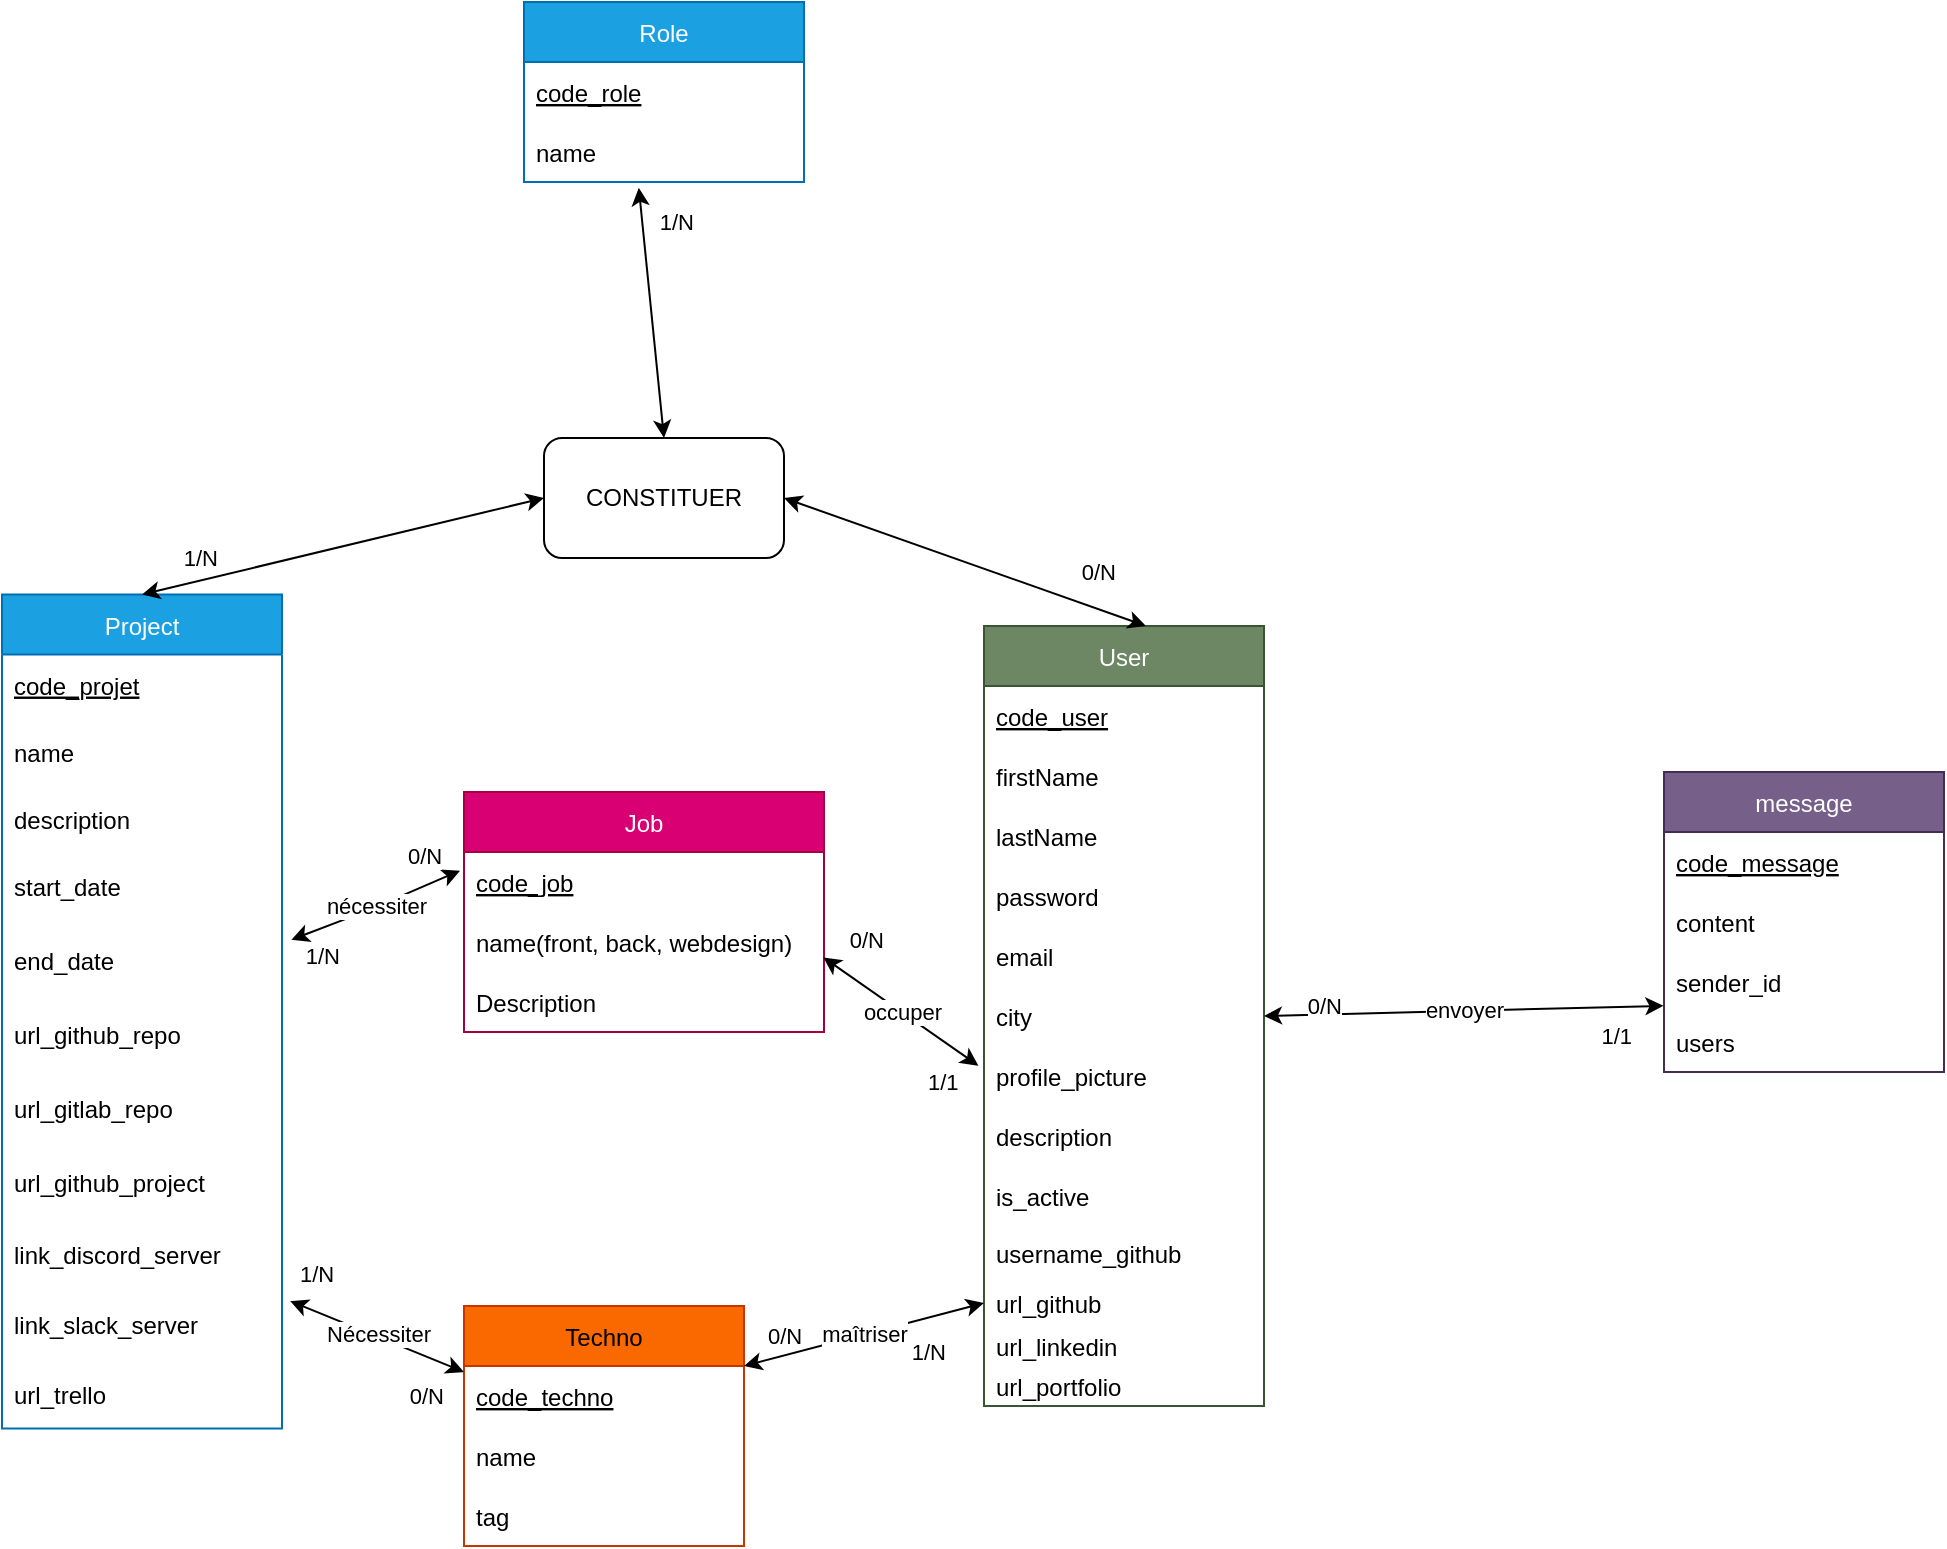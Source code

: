 <mxfile>
    <diagram id="3xxxpGB8uzVEkUUVOhj-" name="Page-1">
        <mxGraphModel dx="2209" dy="2198" grid="0" gridSize="10" guides="1" tooltips="1" connect="1" arrows="1" fold="1" page="0" pageScale="1" pageWidth="827" pageHeight="1169" math="0" shadow="0">
            <root>
                <mxCell id="0"/>
                <mxCell id="1" parent="0"/>
                <mxCell id="2" value="Job" style="swimlane;fontStyle=0;childLayout=stackLayout;horizontal=1;startSize=30;horizontalStack=0;resizeParent=1;resizeParentMax=0;resizeLast=0;collapsible=1;marginBottom=0;fillColor=#d80073;fontColor=#ffffff;strokeColor=#A50040;" parent="1" vertex="1">
                    <mxGeometry x="-170" y="-230" width="180" height="120" as="geometry"/>
                </mxCell>
                <mxCell id="3" value="code_job" style="text;strokeColor=none;fillColor=none;align=left;verticalAlign=middle;spacingLeft=4;spacingRight=4;overflow=hidden;points=[[0,0.5],[1,0.5]];portConstraint=eastwest;rotatable=0;fontStyle=4" parent="2" vertex="1">
                    <mxGeometry y="30" width="180" height="30" as="geometry"/>
                </mxCell>
                <mxCell id="4" value="name(front, back, webdesign)" style="text;strokeColor=none;fillColor=none;align=left;verticalAlign=middle;spacingLeft=4;spacingRight=4;overflow=hidden;points=[[0,0.5],[1,0.5]];portConstraint=eastwest;rotatable=0;" parent="2" vertex="1">
                    <mxGeometry y="60" width="180" height="30" as="geometry"/>
                </mxCell>
                <mxCell id="5" value="Description" style="text;strokeColor=none;fillColor=none;align=left;verticalAlign=middle;spacingLeft=4;spacingRight=4;overflow=hidden;points=[[0,0.5],[1,0.5]];portConstraint=eastwest;rotatable=0;" parent="2" vertex="1">
                    <mxGeometry y="90" width="180" height="30" as="geometry"/>
                </mxCell>
                <mxCell id="6" value="User" style="swimlane;fontStyle=0;childLayout=stackLayout;horizontal=1;startSize=30;horizontalStack=0;resizeParent=1;resizeParentMax=0;resizeLast=0;collapsible=1;marginBottom=0;fillColor=#6d8764;fontColor=#ffffff;strokeColor=#3A5431;" parent="1" vertex="1">
                    <mxGeometry x="90" y="-313" width="140" height="390" as="geometry"/>
                </mxCell>
                <mxCell id="7" value="code_user" style="text;strokeColor=none;fillColor=none;align=left;verticalAlign=middle;spacingLeft=4;spacingRight=4;overflow=hidden;points=[[0,0.5],[1,0.5]];portConstraint=eastwest;rotatable=0;fontStyle=4" parent="6" vertex="1">
                    <mxGeometry y="30" width="140" height="30" as="geometry"/>
                </mxCell>
                <mxCell id="8" value="firstName" style="text;strokeColor=none;fillColor=none;align=left;verticalAlign=middle;spacingLeft=4;spacingRight=4;overflow=hidden;points=[[0,0.5],[1,0.5]];portConstraint=eastwest;rotatable=0;" parent="6" vertex="1">
                    <mxGeometry y="60" width="140" height="30" as="geometry"/>
                </mxCell>
                <mxCell id="9" value="lastName" style="text;strokeColor=none;fillColor=none;align=left;verticalAlign=middle;spacingLeft=4;spacingRight=4;overflow=hidden;points=[[0,0.5],[1,0.5]];portConstraint=eastwest;rotatable=0;" parent="6" vertex="1">
                    <mxGeometry y="90" width="140" height="30" as="geometry"/>
                </mxCell>
                <mxCell id="10" value="password" style="text;strokeColor=none;fillColor=none;align=left;verticalAlign=middle;spacingLeft=4;spacingRight=4;overflow=hidden;points=[[0,0.5],[1,0.5]];portConstraint=eastwest;rotatable=0;" parent="6" vertex="1">
                    <mxGeometry y="120" width="140" height="30" as="geometry"/>
                </mxCell>
                <mxCell id="11" value="email" style="text;strokeColor=none;fillColor=none;align=left;verticalAlign=middle;spacingLeft=4;spacingRight=4;overflow=hidden;points=[[0,0.5],[1,0.5]];portConstraint=eastwest;rotatable=0;" parent="6" vertex="1">
                    <mxGeometry y="150" width="140" height="30" as="geometry"/>
                </mxCell>
                <mxCell id="12" value="city" style="text;strokeColor=none;fillColor=none;align=left;verticalAlign=middle;spacingLeft=4;spacingRight=4;overflow=hidden;points=[[0,0.5],[1,0.5]];portConstraint=eastwest;rotatable=0;" parent="6" vertex="1">
                    <mxGeometry y="180" width="140" height="30" as="geometry"/>
                </mxCell>
                <mxCell id="15" value="profile_picture" style="text;strokeColor=none;fillColor=none;align=left;verticalAlign=middle;spacingLeft=4;spacingRight=4;overflow=hidden;points=[[0,0.5],[1,0.5]];portConstraint=eastwest;rotatable=0;" parent="6" vertex="1">
                    <mxGeometry y="210" width="140" height="30" as="geometry"/>
                </mxCell>
                <mxCell id="16" value="description" style="text;strokeColor=none;fillColor=none;align=left;verticalAlign=middle;spacingLeft=4;spacingRight=4;overflow=hidden;points=[[0,0.5],[1,0.5]];portConstraint=eastwest;rotatable=0;" parent="6" vertex="1">
                    <mxGeometry y="240" width="140" height="30" as="geometry"/>
                </mxCell>
                <mxCell id="17" value="is_active" style="text;strokeColor=none;fillColor=none;align=left;verticalAlign=middle;spacingLeft=4;spacingRight=4;overflow=hidden;points=[[0,0.5],[1,0.5]];portConstraint=eastwest;rotatable=0;" parent="6" vertex="1">
                    <mxGeometry y="270" width="140" height="30" as="geometry"/>
                </mxCell>
                <mxCell id="19" value="username_github" style="text;strokeColor=none;fillColor=none;align=left;verticalAlign=middle;spacingLeft=4;spacingRight=4;overflow=hidden;points=[[0,0.5],[1,0.5]];portConstraint=eastwest;rotatable=0;" parent="6" vertex="1">
                    <mxGeometry y="300" width="140" height="27" as="geometry"/>
                </mxCell>
                <mxCell id="74" value="url_github" style="text;strokeColor=none;fillColor=none;align=left;verticalAlign=middle;spacingLeft=4;spacingRight=4;overflow=hidden;points=[[0,0.5],[1,0.5]];portConstraint=eastwest;rotatable=0;" parent="6" vertex="1">
                    <mxGeometry y="327" width="140" height="23" as="geometry"/>
                </mxCell>
                <mxCell id="75" value="url_linkedin" style="text;strokeColor=none;fillColor=none;align=left;verticalAlign=middle;spacingLeft=4;spacingRight=4;overflow=hidden;points=[[0,0.5],[1,0.5]];portConstraint=eastwest;rotatable=0;" parent="6" vertex="1">
                    <mxGeometry y="350" width="140" height="20" as="geometry"/>
                </mxCell>
                <mxCell id="77" value="url_portfolio" style="text;strokeColor=none;fillColor=none;align=left;verticalAlign=middle;spacingLeft=4;spacingRight=4;overflow=hidden;points=[[0,0.5],[1,0.5]];portConstraint=eastwest;rotatable=0;" parent="6" vertex="1">
                    <mxGeometry y="370" width="140" height="20" as="geometry"/>
                </mxCell>
                <mxCell id="20" value="Project" style="swimlane;fontStyle=0;childLayout=stackLayout;horizontal=1;startSize=30;horizontalStack=0;resizeParent=1;resizeParentMax=0;resizeLast=0;collapsible=1;marginBottom=0;fillColor=#1ba1e2;fontColor=#ffffff;strokeColor=#006EAF;" parent="1" vertex="1">
                    <mxGeometry x="-401" y="-328.73" width="140" height="417" as="geometry"/>
                </mxCell>
                <mxCell id="21" value="code_projet" style="text;strokeColor=none;fillColor=none;align=left;verticalAlign=middle;spacingLeft=4;spacingRight=4;overflow=hidden;points=[[0,0.5],[1,0.5]];portConstraint=eastwest;rotatable=0;fontStyle=4" parent="20" vertex="1">
                    <mxGeometry y="30" width="140" height="30" as="geometry"/>
                </mxCell>
                <mxCell id="22" value="name" style="text;strokeColor=none;fillColor=none;align=left;verticalAlign=middle;spacingLeft=4;spacingRight=4;overflow=hidden;points=[[0,0.5],[1,0.5]];portConstraint=eastwest;rotatable=0;" parent="20" vertex="1">
                    <mxGeometry y="60" width="140" height="37" as="geometry"/>
                </mxCell>
                <mxCell id="23" value="description" style="text;strokeColor=none;fillColor=none;align=left;verticalAlign=middle;spacingLeft=4;spacingRight=4;overflow=hidden;points=[[0,0.5],[1,0.5]];portConstraint=eastwest;rotatable=0;" parent="20" vertex="1">
                    <mxGeometry y="97" width="140" height="30" as="geometry"/>
                </mxCell>
                <mxCell id="26" value="start_date" style="text;strokeColor=none;fillColor=none;align=left;verticalAlign=middle;spacingLeft=4;spacingRight=4;overflow=hidden;points=[[0,0.5],[1,0.5]];portConstraint=eastwest;rotatable=0;" parent="20" vertex="1">
                    <mxGeometry y="127" width="140" height="37" as="geometry"/>
                </mxCell>
                <mxCell id="27" value="end_date" style="text;strokeColor=none;fillColor=none;align=left;verticalAlign=middle;spacingLeft=4;spacingRight=4;overflow=hidden;points=[[0,0.5],[1,0.5]];portConstraint=eastwest;rotatable=0;" parent="20" vertex="1">
                    <mxGeometry y="164" width="140" height="37" as="geometry"/>
                </mxCell>
                <mxCell id="28" value="url_github_repo" style="text;strokeColor=none;fillColor=none;align=left;verticalAlign=middle;spacingLeft=4;spacingRight=4;overflow=hidden;points=[[0,0.5],[1,0.5]];portConstraint=eastwest;rotatable=0;" parent="20" vertex="1">
                    <mxGeometry y="201" width="140" height="37" as="geometry"/>
                </mxCell>
                <mxCell id="85" value="url_gitlab_repo" style="text;strokeColor=none;fillColor=none;align=left;verticalAlign=middle;spacingLeft=4;spacingRight=4;overflow=hidden;points=[[0,0.5],[1,0.5]];portConstraint=eastwest;rotatable=0;" parent="20" vertex="1">
                    <mxGeometry y="238" width="140" height="37" as="geometry"/>
                </mxCell>
                <mxCell id="86" value="url_github_project" style="text;strokeColor=none;fillColor=none;align=left;verticalAlign=middle;spacingLeft=4;spacingRight=4;overflow=hidden;points=[[0,0.5],[1,0.5]];portConstraint=eastwest;rotatable=0;" parent="20" vertex="1">
                    <mxGeometry y="275" width="140" height="37" as="geometry"/>
                </mxCell>
                <mxCell id="81" value="link_discord_server" style="text;strokeColor=none;fillColor=none;align=left;verticalAlign=middle;spacingLeft=4;spacingRight=4;overflow=hidden;points=[[0,0.5],[1,0.5]];portConstraint=eastwest;rotatable=0;" parent="20" vertex="1">
                    <mxGeometry y="312" width="140" height="35" as="geometry"/>
                </mxCell>
                <mxCell id="82" value="link_slack_server" style="text;strokeColor=none;fillColor=none;align=left;verticalAlign=middle;spacingLeft=4;spacingRight=4;overflow=hidden;points=[[0,0.5],[1,0.5]];portConstraint=eastwest;rotatable=0;" parent="20" vertex="1">
                    <mxGeometry y="347" width="140" height="35" as="geometry"/>
                </mxCell>
                <mxCell id="83" value="url_trello" style="text;strokeColor=none;fillColor=none;align=left;verticalAlign=middle;spacingLeft=4;spacingRight=4;overflow=hidden;points=[[0,0.5],[1,0.5]];portConstraint=eastwest;rotatable=0;" parent="20" vertex="1">
                    <mxGeometry y="382" width="140" height="35" as="geometry"/>
                </mxCell>
                <mxCell id="29" value="Techno" style="swimlane;fontStyle=0;childLayout=stackLayout;horizontal=1;startSize=30;horizontalStack=0;resizeParent=1;resizeParentMax=0;resizeLast=0;collapsible=1;marginBottom=0;fillColor=#fa6800;fontColor=#000000;strokeColor=#C73500;" parent="1" vertex="1">
                    <mxGeometry x="-170" y="27" width="140" height="120" as="geometry"/>
                </mxCell>
                <mxCell id="30" value="code_techno" style="text;strokeColor=none;fillColor=none;align=left;verticalAlign=middle;spacingLeft=4;spacingRight=4;overflow=hidden;points=[[0,0.5],[1,0.5]];portConstraint=eastwest;rotatable=0;fontStyle=4" parent="29" vertex="1">
                    <mxGeometry y="30" width="140" height="30" as="geometry"/>
                </mxCell>
                <mxCell id="31" value="name" style="text;strokeColor=none;fillColor=none;align=left;verticalAlign=middle;spacingLeft=4;spacingRight=4;overflow=hidden;points=[[0,0.5],[1,0.5]];portConstraint=eastwest;rotatable=0;" parent="29" vertex="1">
                    <mxGeometry y="60" width="140" height="30" as="geometry"/>
                </mxCell>
                <mxCell id="32" value="tag" style="text;strokeColor=none;fillColor=none;align=left;verticalAlign=middle;spacingLeft=4;spacingRight=4;overflow=hidden;points=[[0,0.5],[1,0.5]];portConstraint=eastwest;rotatable=0;" parent="29" vertex="1">
                    <mxGeometry y="90" width="140" height="30" as="geometry"/>
                </mxCell>
                <mxCell id="40" value="" style="endArrow=classic;html=1;exitX=-0.02;exitY=0.328;exitDx=0;exitDy=0;exitPerimeter=0;entryX=0.998;entryY=0.756;entryDx=0;entryDy=0;startArrow=classic;startFill=1;entryPerimeter=0;" parent="1" source="15" target="4" edge="1">
                    <mxGeometry relative="1" as="geometry">
                        <mxPoint x="410" y="400" as="sourcePoint"/>
                        <mxPoint x="570" y="400" as="targetPoint"/>
                    </mxGeometry>
                </mxCell>
                <mxCell id="41" value="occuper" style="edgeLabel;resizable=0;html=1;align=center;verticalAlign=middle;" parent="40" connectable="0" vertex="1">
                    <mxGeometry relative="1" as="geometry"/>
                </mxCell>
                <mxCell id="42" value="1/1" style="edgeLabel;resizable=0;html=1;align=left;verticalAlign=bottom;" parent="40" connectable="0" vertex="1">
                    <mxGeometry x="-1" relative="1" as="geometry">
                        <mxPoint x="-27" y="17" as="offset"/>
                    </mxGeometry>
                </mxCell>
                <mxCell id="43" value="0/N" style="edgeLabel;resizable=0;html=1;align=right;verticalAlign=bottom;" parent="40" connectable="0" vertex="1">
                    <mxGeometry x="1" relative="1" as="geometry">
                        <mxPoint x="31" as="offset"/>
                    </mxGeometry>
                </mxCell>
                <mxCell id="44" value="message" style="swimlane;fontStyle=0;childLayout=stackLayout;horizontal=1;startSize=30;horizontalStack=0;resizeParent=1;resizeParentMax=0;resizeLast=0;collapsible=1;marginBottom=0;fillColor=#76608a;fontColor=#ffffff;strokeColor=#432D57;" parent="1" vertex="1">
                    <mxGeometry x="430" y="-240" width="140" height="150" as="geometry"/>
                </mxCell>
                <mxCell id="45" value="code_message" style="text;strokeColor=none;fillColor=none;align=left;verticalAlign=middle;spacingLeft=4;spacingRight=4;overflow=hidden;points=[[0,0.5],[1,0.5]];portConstraint=eastwest;rotatable=0;fontStyle=4" parent="44" vertex="1">
                    <mxGeometry y="30" width="140" height="30" as="geometry"/>
                </mxCell>
                <mxCell id="46" value="content" style="text;strokeColor=none;fillColor=none;align=left;verticalAlign=middle;spacingLeft=4;spacingRight=4;overflow=hidden;points=[[0,0.5],[1,0.5]];portConstraint=eastwest;rotatable=0;" parent="44" vertex="1">
                    <mxGeometry y="60" width="140" height="30" as="geometry"/>
                </mxCell>
                <mxCell id="47" value="sender_id" style="text;strokeColor=none;fillColor=none;align=left;verticalAlign=middle;spacingLeft=4;spacingRight=4;overflow=hidden;points=[[0,0.5],[1,0.5]];portConstraint=eastwest;rotatable=0;" parent="44" vertex="1">
                    <mxGeometry y="90" width="140" height="30" as="geometry"/>
                </mxCell>
                <mxCell id="48" value="users" style="text;strokeColor=none;fillColor=none;align=left;verticalAlign=middle;spacingLeft=4;spacingRight=4;overflow=hidden;points=[[0,0.5],[1,0.5]];portConstraint=eastwest;rotatable=0;" parent="44" vertex="1">
                    <mxGeometry y="120" width="140" height="30" as="geometry"/>
                </mxCell>
                <mxCell id="53" value="" style="endArrow=classic;html=1;startArrow=classic;startFill=1;entryX=0;entryY=0.1;entryDx=0;entryDy=0;entryPerimeter=0;exitX=1.022;exitY=0.044;exitDx=0;exitDy=0;exitPerimeter=0;" parent="1" target="30" edge="1">
                    <mxGeometry relative="1" as="geometry">
                        <mxPoint x="-256.92" y="24.54" as="sourcePoint"/>
                        <mxPoint x="-159" y="130" as="targetPoint"/>
                        <Array as="points"/>
                    </mxGeometry>
                </mxCell>
                <mxCell id="54" value="Nécessiter&lt;br&gt;" style="edgeLabel;resizable=0;html=1;align=center;verticalAlign=middle;" parent="53" connectable="0" vertex="1">
                    <mxGeometry relative="1" as="geometry">
                        <mxPoint y="-2" as="offset"/>
                    </mxGeometry>
                </mxCell>
                <mxCell id="55" value="1/N" style="edgeLabel;resizable=0;html=1;align=left;verticalAlign=bottom;" parent="53" connectable="0" vertex="1">
                    <mxGeometry x="-1" relative="1" as="geometry">
                        <mxPoint x="3" y="-5" as="offset"/>
                    </mxGeometry>
                </mxCell>
                <mxCell id="56" value="0/N" style="edgeLabel;resizable=0;html=1;align=right;verticalAlign=bottom;" parent="53" connectable="0" vertex="1">
                    <mxGeometry x="1" relative="1" as="geometry">
                        <mxPoint x="-10" y="20" as="offset"/>
                    </mxGeometry>
                </mxCell>
                <mxCell id="60" value="maîtriser" style="endArrow=classic;html=1;entryX=0;entryY=0.5;entryDx=0;entryDy=0;startArrow=classic;startFill=1;exitX=1;exitY=0.25;exitDx=0;exitDy=0;" parent="1" source="29" target="74" edge="1">
                    <mxGeometry relative="1" as="geometry">
                        <mxPoint x="-60" y="50" as="sourcePoint"/>
                        <mxPoint x="-90" y="50" as="targetPoint"/>
                    </mxGeometry>
                </mxCell>
                <mxCell id="61" value="0/N" style="edgeLabel;resizable=0;html=1;align=left;verticalAlign=bottom;" parent="60" connectable="0" vertex="1">
                    <mxGeometry x="-1" relative="1" as="geometry">
                        <mxPoint x="10" y="-7" as="offset"/>
                    </mxGeometry>
                </mxCell>
                <mxCell id="62" value="1/N" style="edgeLabel;resizable=0;html=1;align=right;verticalAlign=bottom;" parent="60" connectable="0" vertex="1">
                    <mxGeometry x="1" relative="1" as="geometry">
                        <mxPoint x="-18" y="33" as="offset"/>
                    </mxGeometry>
                </mxCell>
                <mxCell id="63" value="envoyer" style="endArrow=classic;html=1;entryX=1;entryY=0.5;entryDx=0;entryDy=0;startArrow=classic;startFill=1;exitX=-0.002;exitY=-0.103;exitDx=0;exitDy=0;exitPerimeter=0;" parent="1" source="48" target="12" edge="1">
                    <mxGeometry relative="1" as="geometry">
                        <mxPoint x="420" y="-120" as="sourcePoint"/>
                        <mxPoint x="300" y="-211" as="targetPoint"/>
                    </mxGeometry>
                </mxCell>
                <mxCell id="65" value="1/N" style="edgeLabel;resizable=0;html=1;align=right;verticalAlign=bottom;" parent="63" connectable="0" vertex="1">
                    <mxGeometry x="1" relative="1" as="geometry">
                        <mxPoint x="-522" y="-221" as="offset"/>
                    </mxGeometry>
                </mxCell>
                <mxCell id="69" value="1/1" style="edgeLabel;resizable=0;html=1;align=right;verticalAlign=bottom;" parent="1" connectable="0" vertex="1">
                    <mxGeometry x="414.003" y="-99.997" as="geometry"/>
                </mxCell>
                <mxCell id="70" value="nécessiter" style="endArrow=classic;html=1;entryX=1.033;entryY=0.234;entryDx=0;entryDy=0;exitX=-0.011;exitY=0.311;exitDx=0;exitDy=0;startArrow=classic;startFill=1;entryPerimeter=0;exitPerimeter=0;" parent="1" source="3" target="27" edge="1">
                    <mxGeometry relative="1" as="geometry">
                        <mxPoint x="-71.82" y="-228.9" as="sourcePoint"/>
                        <mxPoint x="-270.0" y="-510.002" as="targetPoint"/>
                        <Array as="points">
                            <mxPoint x="-220" y="-170"/>
                        </Array>
                    </mxGeometry>
                </mxCell>
                <mxCell id="71" value="0/N" style="edgeLabel;resizable=0;html=1;align=left;verticalAlign=bottom;" parent="70" connectable="0" vertex="1">
                    <mxGeometry x="-1" relative="1" as="geometry">
                        <mxPoint x="-28" y="1" as="offset"/>
                    </mxGeometry>
                </mxCell>
                <mxCell id="72" value="1/N" style="edgeLabel;resizable=0;html=1;align=right;verticalAlign=bottom;" parent="70" connectable="0" vertex="1">
                    <mxGeometry x="1" relative="1" as="geometry">
                        <mxPoint x="25" y="17" as="offset"/>
                    </mxGeometry>
                </mxCell>
                <mxCell id="92" value="Role" style="swimlane;fontStyle=0;childLayout=stackLayout;horizontal=1;startSize=30;horizontalStack=0;resizeParent=1;resizeParentMax=0;resizeLast=0;collapsible=1;marginBottom=0;fillColor=#1ba1e2;fontColor=#ffffff;strokeColor=#006EAF;" parent="1" vertex="1">
                    <mxGeometry x="-140" y="-625" width="140" height="90" as="geometry"/>
                </mxCell>
                <mxCell id="93" value="code_role" style="text;strokeColor=none;fillColor=none;align=left;verticalAlign=middle;spacingLeft=4;spacingRight=4;overflow=hidden;points=[[0,0.5],[1,0.5]];portConstraint=eastwest;rotatable=0;fontStyle=4" parent="92" vertex="1">
                    <mxGeometry y="30" width="140" height="30" as="geometry"/>
                </mxCell>
                <mxCell id="94" value="name" style="text;strokeColor=none;fillColor=none;align=left;verticalAlign=middle;spacingLeft=4;spacingRight=4;overflow=hidden;points=[[0,0.5],[1,0.5]];portConstraint=eastwest;rotatable=0;" parent="92" vertex="1">
                    <mxGeometry y="60" width="140" height="30" as="geometry"/>
                </mxCell>
                <mxCell id="97" value="" style="endArrow=classic;html=1;startArrow=classic;startFill=1;entryX=0.5;entryY=0;entryDx=0;entryDy=0;exitX=1;exitY=0.5;exitDx=0;exitDy=0;" parent="1" source="107" edge="1">
                    <mxGeometry relative="1" as="geometry">
                        <mxPoint x="-3" y="-402" as="sourcePoint"/>
                        <mxPoint x="171" y="-313" as="targetPoint"/>
                    </mxGeometry>
                </mxCell>
                <mxCell id="107" value="CONSTITUER" style="rounded=1;whiteSpace=wrap;html=1;" vertex="1" parent="1">
                    <mxGeometry x="-130" y="-407" width="120" height="60" as="geometry"/>
                </mxCell>
                <mxCell id="108" value="" style="endArrow=classic;html=1;startArrow=classic;startFill=1;entryX=0;entryY=0.5;entryDx=0;entryDy=0;exitX=0.5;exitY=0;exitDx=0;exitDy=0;" edge="1" parent="1" source="20" target="107">
                    <mxGeometry relative="1" as="geometry">
                        <mxPoint x="-337" y="-449.5" as="sourcePoint"/>
                        <mxPoint x="-182.0" y="-358.5" as="targetPoint"/>
                    </mxGeometry>
                </mxCell>
                <mxCell id="109" value="" style="endArrow=classic;html=1;startArrow=classic;startFill=1;entryX=0.5;entryY=0;entryDx=0;entryDy=0;exitX=0.41;exitY=1.097;exitDx=0;exitDy=0;exitPerimeter=0;" edge="1" parent="1" source="94" target="107">
                    <mxGeometry relative="1" as="geometry">
                        <mxPoint x="-269" y="-503" as="sourcePoint"/>
                        <mxPoint x="-114.0" y="-412" as="targetPoint"/>
                    </mxGeometry>
                </mxCell>
                <mxCell id="110" value="0/N" style="edgeLabel;resizable=0;html=1;align=right;verticalAlign=bottom;" connectable="0" vertex="1" parent="1">
                    <mxGeometry x="269.785" y="-114.995" as="geometry"/>
                </mxCell>
                <mxCell id="111" value="1/N" style="edgeLabel;resizable=0;html=1;align=right;verticalAlign=bottom;" connectable="0" vertex="1" parent="1">
                    <mxGeometry x="-54.995" y="-506.005" as="geometry"/>
                </mxCell>
                <mxCell id="112" value="0/N" style="edgeLabel;resizable=0;html=1;align=right;verticalAlign=bottom;" connectable="0" vertex="1" parent="1">
                    <mxGeometry x="156.005" y="-331.005" as="geometry"/>
                </mxCell>
            </root>
        </mxGraphModel>
    </diagram>
    <diagram id="fOvVJ5IIrl5qBZ8FNNcn" name="Page-1">
        <mxGraphModel dx="2634" dy="1188" grid="1" gridSize="10" guides="1" tooltips="1" connect="1" arrows="1" fold="1" page="1" pageScale="1" pageWidth="827" pageHeight="1169" math="0" shadow="0">
            <root>
                <mxCell id="0"/>
                <mxCell id="1" parent="0"/>
            </root>
        </mxGraphModel>
    </diagram>
</mxfile>